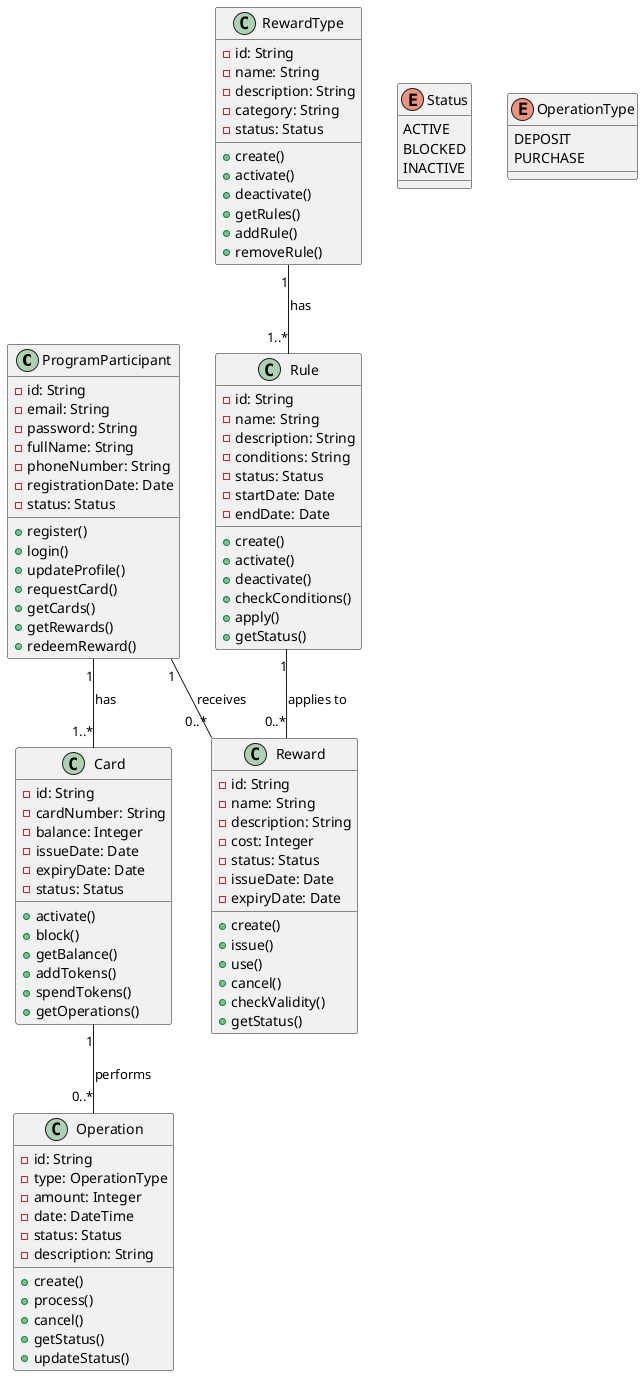 @startuml

class ProgramParticipant {
  -id: String
  -email: String
  -password: String
  -fullName: String
  -phoneNumber: String
  -registrationDate: Date
  -status: Status
  +register()
  +login()
  +updateProfile()
  +requestCard()
  +getCards()
  +getRewards()
  +redeemReward()
}

class Card {
  -id: String
  -cardNumber: String
  -balance: Integer
  -issueDate: Date
  -expiryDate: Date
  -status: Status
  +activate()
  +block()
  +getBalance()
  +addTokens()
  +spendTokens()
  +getOperations()
}

class Operation {
  -id: String
  -type: OperationType
  -amount: Integer
  -date: DateTime
  -status: Status
  -description: String
  +create()
  +process()
  +cancel()
  +getStatus()
  +updateStatus()
}

class Reward {
  -id: String
  -name: String
  -description: String
  -cost: Integer
  -status: Status
  -issueDate: Date
  -expiryDate: Date
  +create()
  +issue()
  +use()
  +cancel()
  +checkValidity()
  +getStatus()
}

class Rule {
  -id: String
  -name: String
  -description: String
  -conditions: String
  -status: Status
  -startDate: Date
  -endDate: Date
  +create()
  +activate()
  +deactivate()
  +checkConditions()
  +apply()
  +getStatus()
}

class RewardType {
  -id: String
  -name: String
  -description: String
  -category: String
  -status: Status
  +create()
  +activate()
  +deactivate()
  +getRules()
  +addRule()
  +removeRule()
}

enum Status {
  ACTIVE
  BLOCKED
  INACTIVE
}

enum OperationType {
  DEPOSIT
  PURCHASE
}

ProgramParticipant "1" -- "1..*" Card : has
ProgramParticipant "1" -- "0..*" Reward : receives
Card "1" -- "0..*" Operation : performs
Rule "1" -- "0..*" Reward : applies to
RewardType "1" -- "1..*" Rule : has

@enduml 